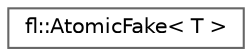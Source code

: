 digraph "Graphical Class Hierarchy"
{
 // INTERACTIVE_SVG=YES
 // LATEX_PDF_SIZE
  bgcolor="transparent";
  edge [fontname=Helvetica,fontsize=10,labelfontname=Helvetica,labelfontsize=10];
  node [fontname=Helvetica,fontsize=10,shape=box,height=0.2,width=0.4];
  rankdir="LR";
  Node0 [id="Node000000",label="fl::AtomicFake\< T \>",height=0.2,width=0.4,color="grey40", fillcolor="white", style="filled",URL="$da/d98/classfl_1_1_atomic_fake.html",tooltip=" "];
}
